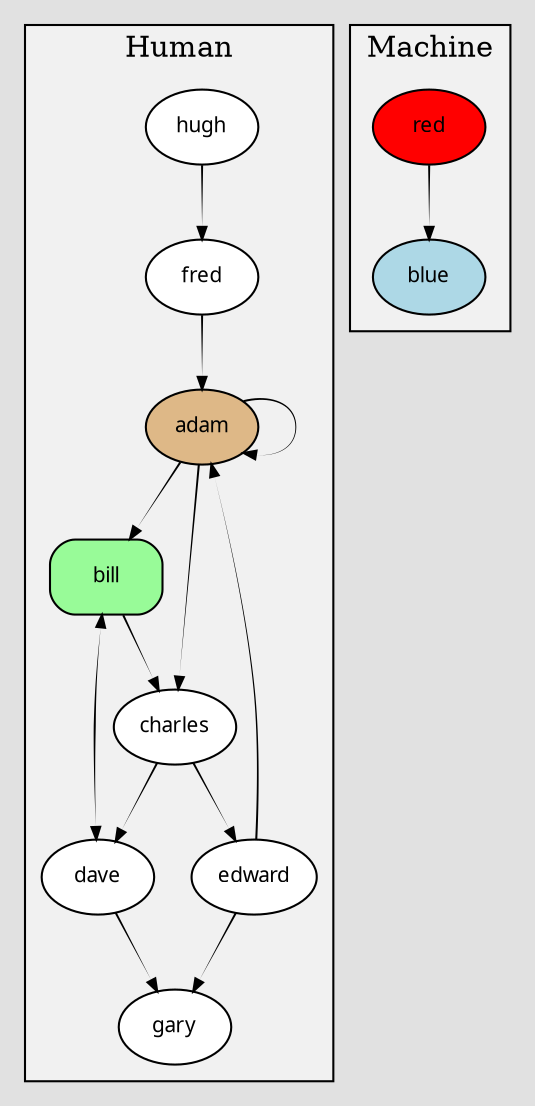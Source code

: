 /* 

Run with this:
dot -Tsvg demo.dot -o outfile.svg 

Cool layout
http://www.graphviz.org/content/twopi2 
http://www.graphviz.org/Gallery/undirected/gd_1994_2007.html

*/


digraph g{
  compound=true;
  splines=true;
  K=2; //fdp specific
  bgcolor="#e1e1e1";
  node [fontname="Sawasdee", style="filled",fillcolor="white", fontsize="10"]
  edge [color="black", minlen="1.3", arrowsize="0.6", style="tapered", penwidth="1"]
//  edge [color="black", minlen="1.3", arrowsize="0.6"]
  subgraph cluster0{
  label="Human";
  bgcolor="#f1f1f1";
  adam->bill->charles->dave;
  adam->charles->edward;
  dave -> bill [dir=both];
  adam -> adam;
  adam -> edward [dir=back];
  fred -> adam;
  dave -> gary;
  edward -> gary;
  hugh ->fred;
  adam [shape=ellipse,fillcolor="burlywood",style="filled"];
  bill [shape=box,fillcolor="palegreen",style="filled,rounded"];
}

subgraph cluster1{
  label="Machine";
  bgcolor="#f1f1f1"
 red -> blue;
red[fillcolor="red"]
blue[fillcolor="lightblue"]
}

/*gary -> red [ltail=cluster0,
lhead=cluster1]; */

}
